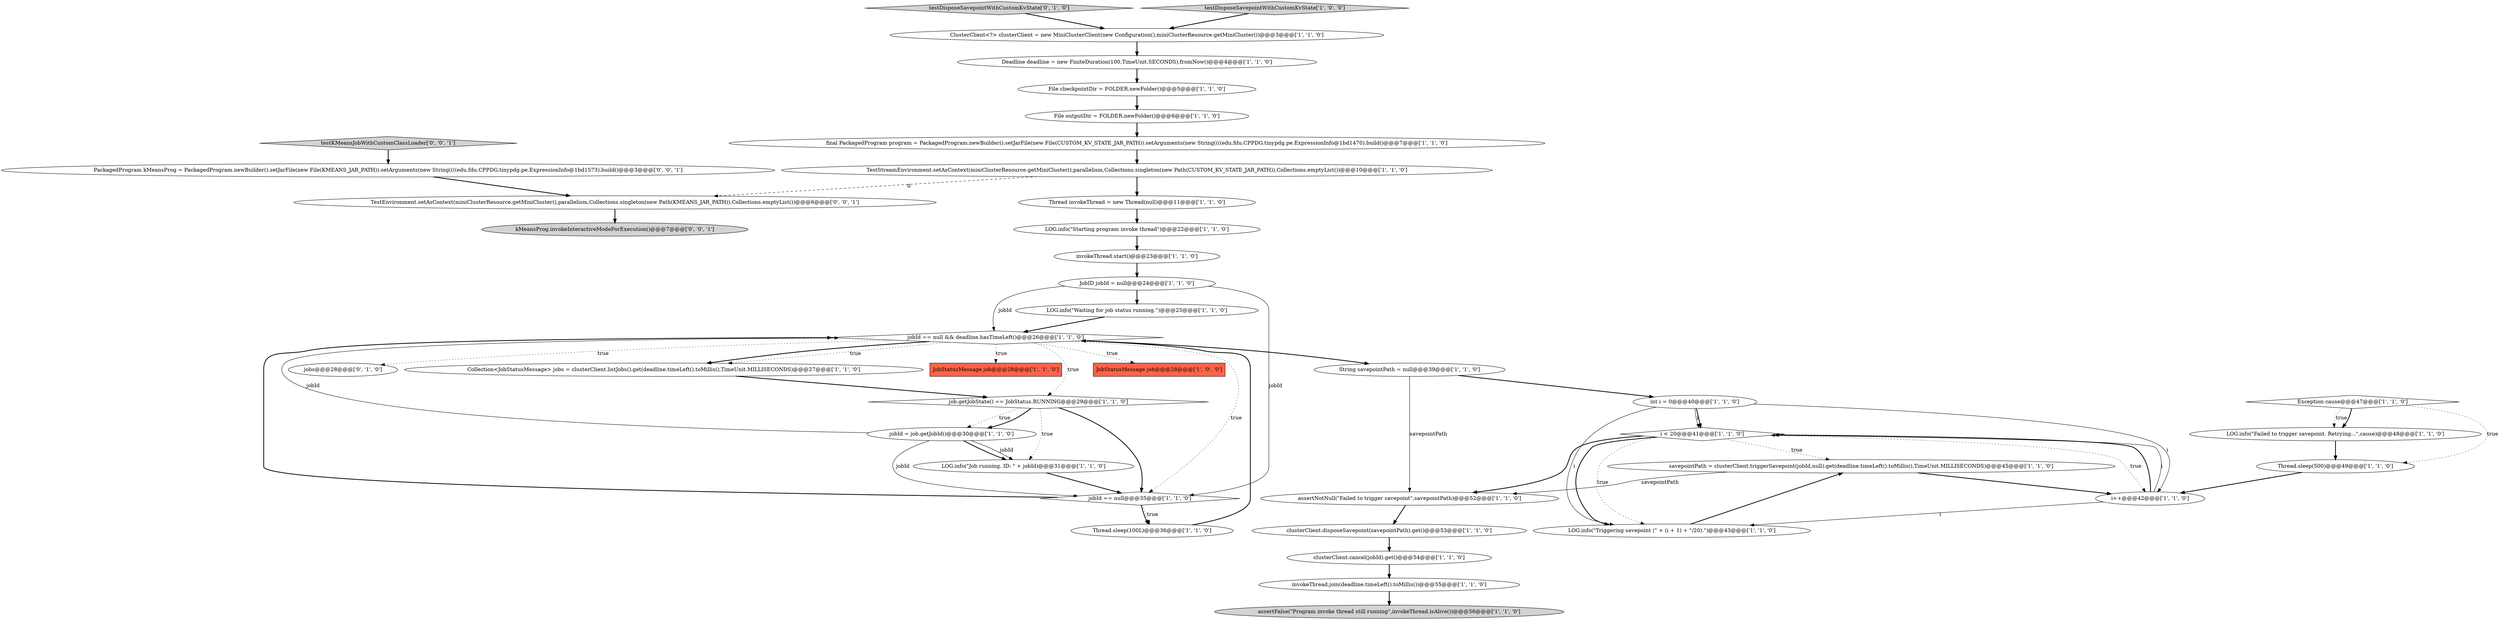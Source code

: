 digraph {
22 [style = filled, label = "invokeThread.start()@@@23@@@['1', '1', '0']", fillcolor = white, shape = ellipse image = "AAA0AAABBB1BBB"];
34 [style = filled, label = "Collection<JobStatusMessage> jobs = clusterClient.listJobs().get(deadline.timeLeft().toMillis(),TimeUnit.MILLISECONDS)@@@27@@@['1', '1', '0']", fillcolor = white, shape = ellipse image = "AAA0AAABBB1BBB"];
16 [style = filled, label = "JobID jobId = null@@@24@@@['1', '1', '0']", fillcolor = white, shape = ellipse image = "AAA0AAABBB1BBB"];
35 [style = filled, label = "testDisposeSavepointWithCustomKvState['0', '1', '0']", fillcolor = lightgray, shape = diamond image = "AAA0AAABBB2BBB"];
37 [style = filled, label = "kMeansProg.invokeInteractiveModeForExecution()@@@7@@@['0', '0', '1']", fillcolor = lightgray, shape = ellipse image = "AAA0AAABBB3BBB"];
31 [style = filled, label = "Thread invokeThread = new Thread(null)@@@11@@@['1', '1', '0']", fillcolor = white, shape = ellipse image = "AAA0AAABBB1BBB"];
23 [style = filled, label = "Deadline deadline = new FiniteDuration(100,TimeUnit.SECONDS).fromNow()@@@4@@@['1', '1', '0']", fillcolor = white, shape = ellipse image = "AAA0AAABBB1BBB"];
24 [style = filled, label = "LOG.info(\"Job running. ID: \" + jobId)@@@31@@@['1', '1', '0']", fillcolor = white, shape = ellipse image = "AAA0AAABBB1BBB"];
36 [style = filled, label = "jobs@@@28@@@['0', '1', '0']", fillcolor = white, shape = ellipse image = "AAA0AAABBB2BBB"];
19 [style = filled, label = "Thread.sleep(500)@@@49@@@['1', '1', '0']", fillcolor = white, shape = ellipse image = "AAA0AAABBB1BBB"];
33 [style = filled, label = "clusterClient.disposeSavepoint(savepointPath).get()@@@53@@@['1', '1', '0']", fillcolor = white, shape = ellipse image = "AAA0AAABBB1BBB"];
10 [style = filled, label = "assertFalse(\"Program invoke thread still running\",invokeThread.isAlive())@@@56@@@['1', '1', '0']", fillcolor = lightgray, shape = ellipse image = "AAA0AAABBB1BBB"];
2 [style = filled, label = "job.getJobState() == JobStatus.RUNNING@@@29@@@['1', '1', '0']", fillcolor = white, shape = diamond image = "AAA0AAABBB1BBB"];
8 [style = filled, label = "i < 20@@@41@@@['1', '1', '0']", fillcolor = white, shape = diamond image = "AAA0AAABBB1BBB"];
14 [style = filled, label = "JobStatusMessage job@@@28@@@['1', '1', '0']", fillcolor = tomato, shape = box image = "AAA0AAABBB1BBB"];
3 [style = filled, label = "Thread.sleep(100L)@@@36@@@['1', '1', '0']", fillcolor = white, shape = ellipse image = "AAA0AAABBB1BBB"];
7 [style = filled, label = "clusterClient.cancel(jobId).get()@@@54@@@['1', '1', '0']", fillcolor = white, shape = ellipse image = "AAA0AAABBB1BBB"];
40 [style = filled, label = "PackagedProgram kMeansProg = PackagedProgram.newBuilder().setJarFile(new File(KMEANS_JAR_PATH)).setArguments(new String((((edu.fdu.CPPDG.tinypdg.pe.ExpressionInfo@1bd1573).build()@@@3@@@['0', '0', '1']", fillcolor = white, shape = ellipse image = "AAA0AAABBB3BBB"];
29 [style = filled, label = "LOG.info(\"Waiting for job status running.\")@@@25@@@['1', '1', '0']", fillcolor = white, shape = ellipse image = "AAA0AAABBB1BBB"];
6 [style = filled, label = "savepointPath = clusterClient.triggerSavepoint(jobId,null).get(deadline.timeLeft().toMillis(),TimeUnit.MILLISECONDS)@@@45@@@['1', '1', '0']", fillcolor = white, shape = ellipse image = "AAA0AAABBB1BBB"];
25 [style = filled, label = "LOG.info(\"Starting program invoke thread\")@@@22@@@['1', '1', '0']", fillcolor = white, shape = ellipse image = "AAA0AAABBB1BBB"];
26 [style = filled, label = "jobId == null@@@35@@@['1', '1', '0']", fillcolor = white, shape = diamond image = "AAA0AAABBB1BBB"];
0 [style = filled, label = "TestStreamEnvironment.setAsContext(miniClusterResource.getMiniCluster(),parallelism,Collections.singleton(new Path(CUSTOM_KV_STATE_JAR_PATH)),Collections.emptyList())@@@10@@@['1', '1', '0']", fillcolor = white, shape = ellipse image = "AAA0AAABBB1BBB"];
28 [style = filled, label = "File checkpointDir = FOLDER.newFolder()@@@5@@@['1', '1', '0']", fillcolor = white, shape = ellipse image = "AAA0AAABBB1BBB"];
27 [style = filled, label = "String savepointPath = null@@@39@@@['1', '1', '0']", fillcolor = white, shape = ellipse image = "AAA0AAABBB1BBB"];
1 [style = filled, label = "jobId == null && deadline.hasTimeLeft()@@@26@@@['1', '1', '0']", fillcolor = white, shape = diamond image = "AAA0AAABBB1BBB"];
21 [style = filled, label = "assertNotNull(\"Failed to trigger savepoint\",savepointPath)@@@52@@@['1', '1', '0']", fillcolor = white, shape = ellipse image = "AAA0AAABBB1BBB"];
38 [style = filled, label = "testKMeansJobWithCustomClassLoader['0', '0', '1']", fillcolor = lightgray, shape = diamond image = "AAA0AAABBB3BBB"];
18 [style = filled, label = "i++@@@42@@@['1', '1', '0']", fillcolor = white, shape = ellipse image = "AAA0AAABBB1BBB"];
13 [style = filled, label = "ClusterClient<?> clusterClient = new MiniClusterClient(new Configuration(),miniClusterResource.getMiniCluster())@@@3@@@['1', '1', '0']", fillcolor = white, shape = ellipse image = "AAA0AAABBB1BBB"];
9 [style = filled, label = "invokeThread.join(deadline.timeLeft().toMillis())@@@55@@@['1', '1', '0']", fillcolor = white, shape = ellipse image = "AAA0AAABBB1BBB"];
15 [style = filled, label = "testDisposeSavepointWithCustomKvState['1', '0', '0']", fillcolor = lightgray, shape = diamond image = "AAA0AAABBB1BBB"];
20 [style = filled, label = "LOG.info(\"Failed to trigger savepoint. Retrying...\",cause)@@@48@@@['1', '1', '0']", fillcolor = white, shape = ellipse image = "AAA0AAABBB1BBB"];
11 [style = filled, label = "JobStatusMessage job@@@28@@@['1', '0', '0']", fillcolor = tomato, shape = box image = "AAA0AAABBB1BBB"];
17 [style = filled, label = "int i = 0@@@40@@@['1', '1', '0']", fillcolor = white, shape = ellipse image = "AAA0AAABBB1BBB"];
39 [style = filled, label = "TestEnvironment.setAsContext(miniClusterResource.getMiniCluster(),parallelism,Collections.singleton(new Path(KMEANS_JAR_PATH)),Collections.emptyList())@@@6@@@['0', '0', '1']", fillcolor = white, shape = ellipse image = "AAA0AAABBB3BBB"];
12 [style = filled, label = "jobId = job.getJobId()@@@30@@@['1', '1', '0']", fillcolor = white, shape = ellipse image = "AAA0AAABBB1BBB"];
4 [style = filled, label = "LOG.info(\"Triggering savepoint (\" + (i + 1) + \"/20).\")@@@43@@@['1', '1', '0']", fillcolor = white, shape = ellipse image = "AAA0AAABBB1BBB"];
30 [style = filled, label = "File outputDir = FOLDER.newFolder()@@@6@@@['1', '1', '0']", fillcolor = white, shape = ellipse image = "AAA0AAABBB1BBB"];
32 [style = filled, label = "final PackagedProgram program = PackagedProgram.newBuilder().setJarFile(new File(CUSTOM_KV_STATE_JAR_PATH)).setArguments(new String((((edu.fdu.CPPDG.tinypdg.pe.ExpressionInfo@1bd1470).build()@@@7@@@['1', '1', '0']", fillcolor = white, shape = ellipse image = "AAA0AAABBB1BBB"];
5 [style = filled, label = "Exception cause@@@47@@@['1', '1', '0']", fillcolor = white, shape = diamond image = "AAA0AAABBB1BBB"];
28->30 [style = bold, label=""];
2->24 [style = dotted, label="true"];
4->6 [style = bold, label=""];
5->19 [style = dotted, label="true"];
17->18 [style = solid, label="i"];
6->18 [style = bold, label=""];
27->21 [style = solid, label="savepointPath"];
2->26 [style = bold, label=""];
16->1 [style = solid, label="jobId"];
1->11 [style = dotted, label="true"];
8->4 [style = bold, label=""];
38->40 [style = bold, label=""];
21->33 [style = bold, label=""];
7->9 [style = bold, label=""];
5->20 [style = dotted, label="true"];
13->23 [style = bold, label=""];
8->6 [style = dotted, label="true"];
22->16 [style = bold, label=""];
1->36 [style = dotted, label="true"];
33->7 [style = bold, label=""];
1->27 [style = bold, label=""];
35->13 [style = bold, label=""];
18->8 [style = solid, label="i"];
26->3 [style = dotted, label="true"];
16->26 [style = solid, label="jobId"];
12->24 [style = bold, label=""];
8->21 [style = bold, label=""];
17->8 [style = solid, label="i"];
3->1 [style = bold, label=""];
0->31 [style = bold, label=""];
20->19 [style = bold, label=""];
16->29 [style = bold, label=""];
6->21 [style = solid, label="savepointPath"];
12->1 [style = solid, label="jobId"];
0->39 [style = dashed, label="0"];
12->26 [style = solid, label="jobId"];
27->17 [style = bold, label=""];
18->4 [style = solid, label="i"];
17->4 [style = solid, label="i"];
30->32 [style = bold, label=""];
26->1 [style = bold, label=""];
1->34 [style = dotted, label="true"];
5->20 [style = bold, label=""];
15->13 [style = bold, label=""];
2->12 [style = dotted, label="true"];
17->8 [style = bold, label=""];
1->26 [style = dotted, label="true"];
1->2 [style = dotted, label="true"];
34->2 [style = bold, label=""];
32->0 [style = bold, label=""];
1->14 [style = dotted, label="true"];
23->28 [style = bold, label=""];
40->39 [style = bold, label=""];
12->24 [style = solid, label="jobId"];
18->8 [style = bold, label=""];
29->1 [style = bold, label=""];
26->3 [style = bold, label=""];
39->37 [style = bold, label=""];
8->18 [style = dotted, label="true"];
25->22 [style = bold, label=""];
24->26 [style = bold, label=""];
19->18 [style = bold, label=""];
8->4 [style = dotted, label="true"];
1->34 [style = bold, label=""];
31->25 [style = bold, label=""];
2->12 [style = bold, label=""];
9->10 [style = bold, label=""];
}
